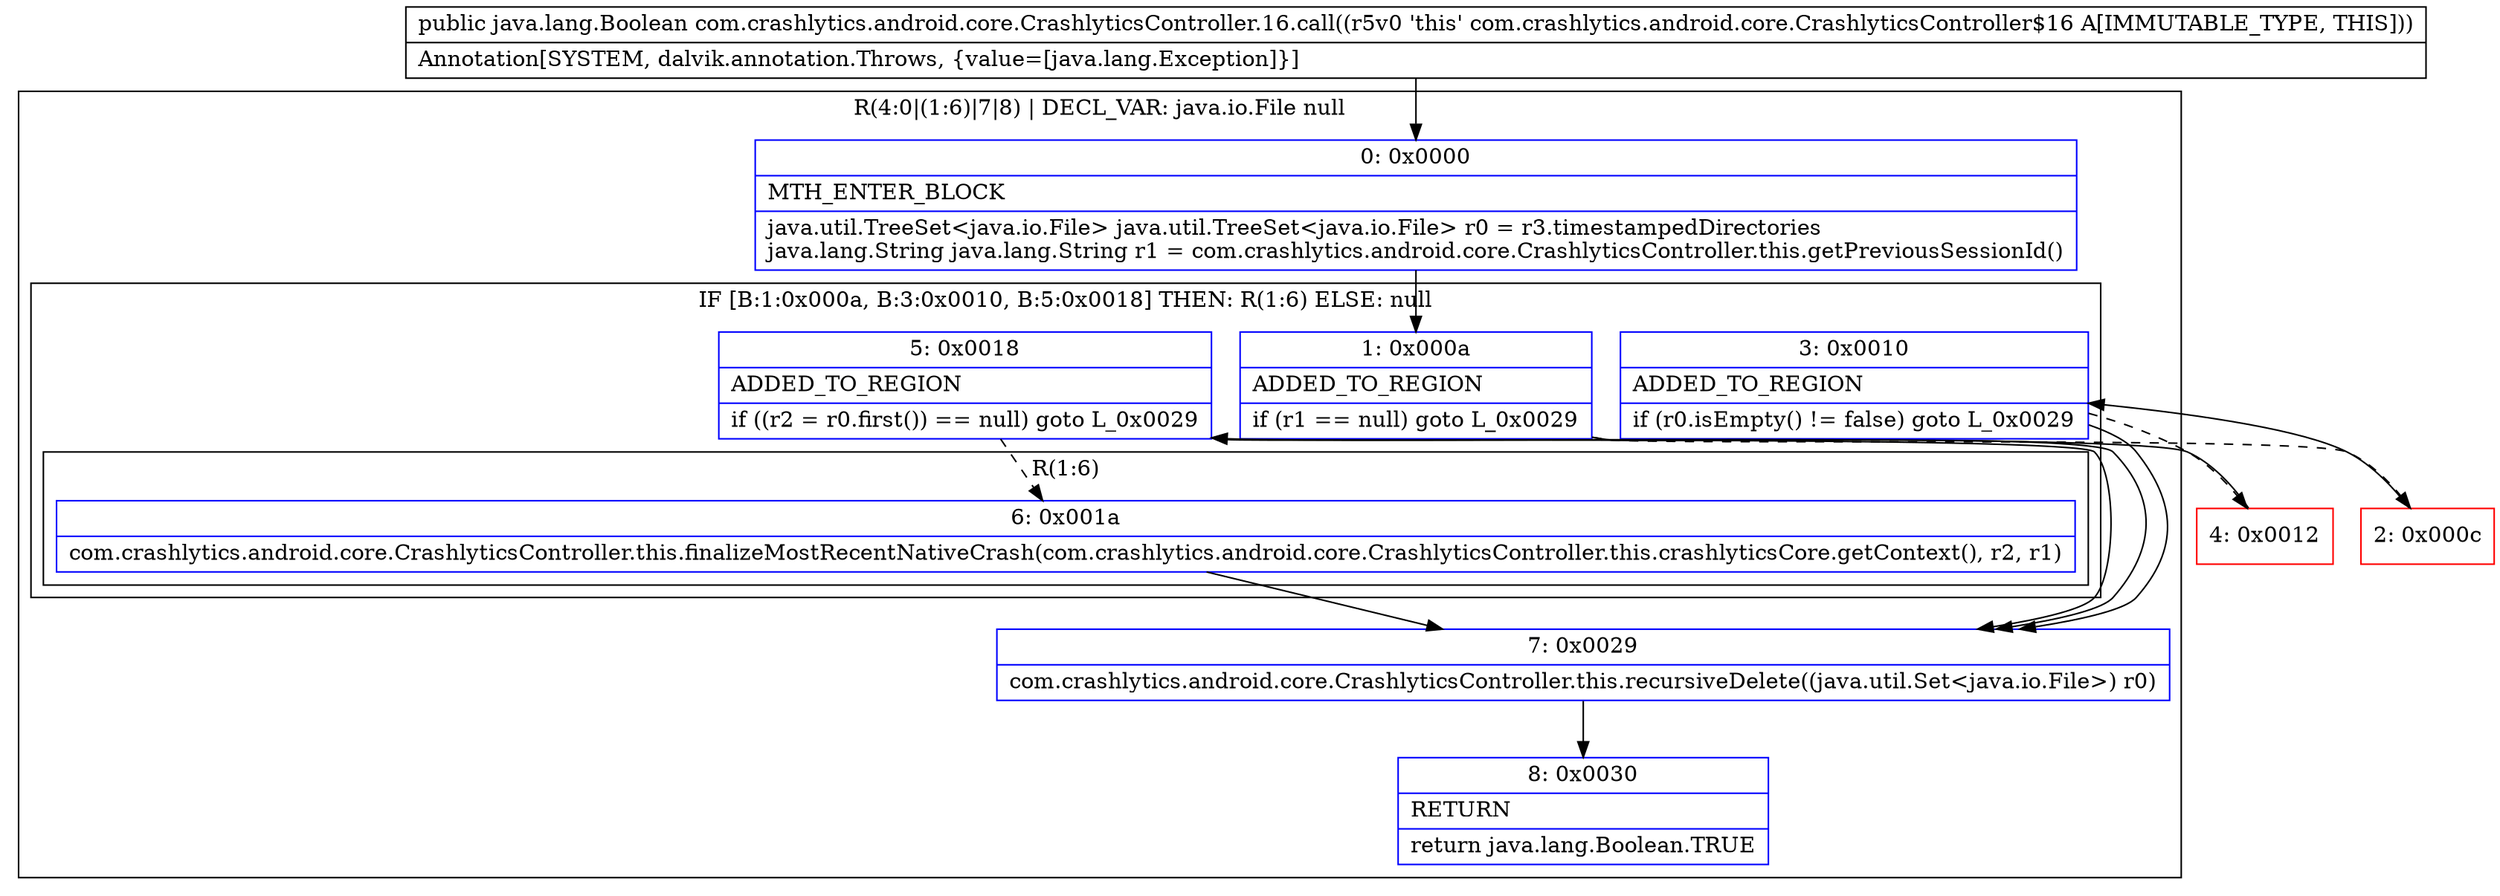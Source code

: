 digraph "CFG forcom.crashlytics.android.core.CrashlyticsController.16.call()Ljava\/lang\/Boolean;" {
subgraph cluster_Region_1256089578 {
label = "R(4:0|(1:6)|7|8) | DECL_VAR: java.io.File null\l";
node [shape=record,color=blue];
Node_0 [shape=record,label="{0\:\ 0x0000|MTH_ENTER_BLOCK\l|java.util.TreeSet\<java.io.File\> java.util.TreeSet\<java.io.File\> r0 = r3.timestampedDirectories\ljava.lang.String java.lang.String r1 = com.crashlytics.android.core.CrashlyticsController.this.getPreviousSessionId()\l}"];
subgraph cluster_IfRegion_1325403258 {
label = "IF [B:1:0x000a, B:3:0x0010, B:5:0x0018] THEN: R(1:6) ELSE: null";
node [shape=record,color=blue];
Node_1 [shape=record,label="{1\:\ 0x000a|ADDED_TO_REGION\l|if (r1 == null) goto L_0x0029\l}"];
Node_3 [shape=record,label="{3\:\ 0x0010|ADDED_TO_REGION\l|if (r0.isEmpty() != false) goto L_0x0029\l}"];
Node_5 [shape=record,label="{5\:\ 0x0018|ADDED_TO_REGION\l|if ((r2 = r0.first()) == null) goto L_0x0029\l}"];
subgraph cluster_Region_1531611131 {
label = "R(1:6)";
node [shape=record,color=blue];
Node_6 [shape=record,label="{6\:\ 0x001a|com.crashlytics.android.core.CrashlyticsController.this.finalizeMostRecentNativeCrash(com.crashlytics.android.core.CrashlyticsController.this.crashlyticsCore.getContext(), r2, r1)\l}"];
}
}
Node_7 [shape=record,label="{7\:\ 0x0029|com.crashlytics.android.core.CrashlyticsController.this.recursiveDelete((java.util.Set\<java.io.File\>) r0)\l}"];
Node_8 [shape=record,label="{8\:\ 0x0030|RETURN\l|return java.lang.Boolean.TRUE\l}"];
}
Node_2 [shape=record,color=red,label="{2\:\ 0x000c}"];
Node_4 [shape=record,color=red,label="{4\:\ 0x0012}"];
MethodNode[shape=record,label="{public java.lang.Boolean com.crashlytics.android.core.CrashlyticsController.16.call((r5v0 'this' com.crashlytics.android.core.CrashlyticsController$16 A[IMMUTABLE_TYPE, THIS]))  | Annotation[SYSTEM, dalvik.annotation.Throws, \{value=[java.lang.Exception]\}]\l}"];
MethodNode -> Node_0;
Node_0 -> Node_1;
Node_1 -> Node_2[style=dashed];
Node_1 -> Node_7;
Node_3 -> Node_4[style=dashed];
Node_3 -> Node_7;
Node_5 -> Node_6[style=dashed];
Node_5 -> Node_7;
Node_6 -> Node_7;
Node_7 -> Node_8;
Node_2 -> Node_3;
Node_4 -> Node_5;
}

